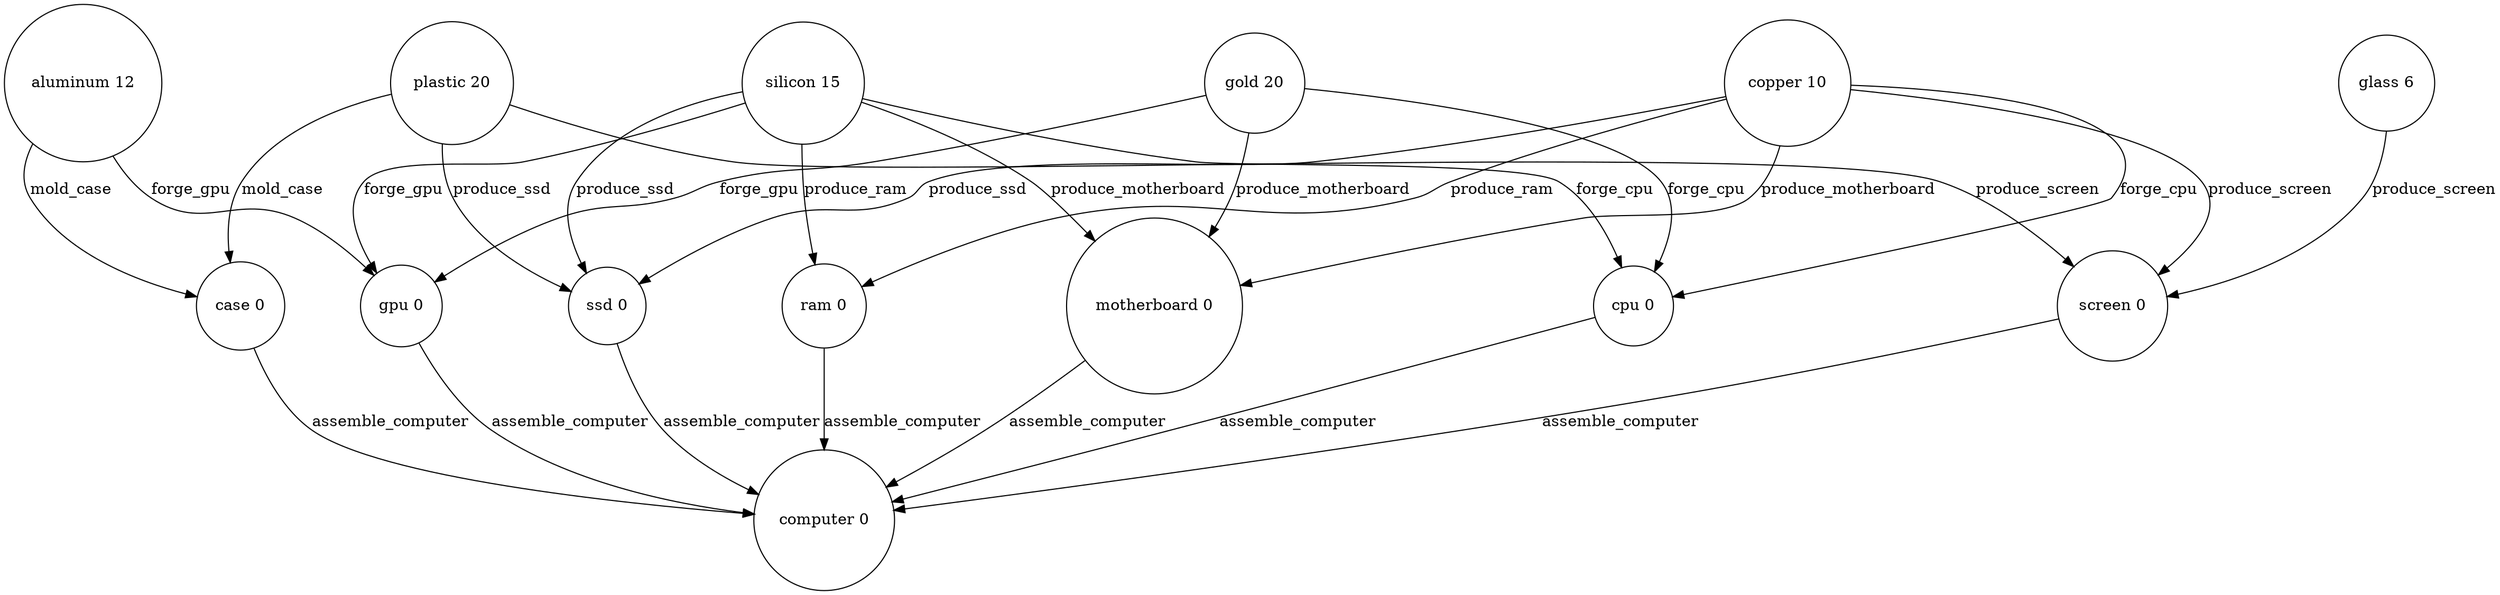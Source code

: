 digraph G {
	node [shape=circle];
	"plastic 20";
	"aluminum 12";
	"ram 0";
	"gold 20";
	"ssd 0";
	"computer 0";
	"silicon 15";
	"case 0";
	"gpu 0";
	"screen 0";
	"copper 10";
	"glass 6";
	"cpu 0";
	"motherboard 0";
	"silicon 15" -> "ssd 0" [label="produce_ssd"];
	"plastic 20" -> "ssd 0" [label="produce_ssd"];
	"copper 10" -> "ssd 0" [label="produce_ssd"];
	"gpu 0" -> "computer 0" [label="assemble_computer"];
	"ram 0" -> "computer 0" [label="assemble_computer"];
	"ssd 0" -> "computer 0" [label="assemble_computer"];
	"motherboard 0" -> "computer 0" [label="assemble_computer"];
	"screen 0" -> "computer 0" [label="assemble_computer"];
	"case 0" -> "computer 0" [label="assemble_computer"];
	"cpu 0" -> "computer 0" [label="assemble_computer"];
	"plastic 20" -> "case 0" [label="mold_case"];
	"aluminum 12" -> "case 0" [label="mold_case"];
	"aluminum 12" -> "gpu 0" [label="forge_gpu"];
	"gold 20" -> "gpu 0" [label="forge_gpu"];
	"silicon 15" -> "gpu 0" [label="forge_gpu"];
	"copper 10" -> "screen 0" [label="produce_screen"];
	"glass 6" -> "screen 0" [label="produce_screen"];
	"plastic 20" -> "screen 0" [label="produce_screen"];
	"silicon 15" -> "cpu 0" [label="forge_cpu"];
	"copper 10" -> "cpu 0" [label="forge_cpu"];
	"gold 20" -> "cpu 0" [label="forge_cpu"];
	"silicon 15" -> "motherboard 0" [label="produce_motherboard"];
	"copper 10" -> "motherboard 0" [label="produce_motherboard"];
	"gold 20" -> "motherboard 0" [label="produce_motherboard"];
	"silicon 15" -> "ram 0" [label="produce_ram"];
	"copper 10" -> "ram 0" [label="produce_ram"];
}